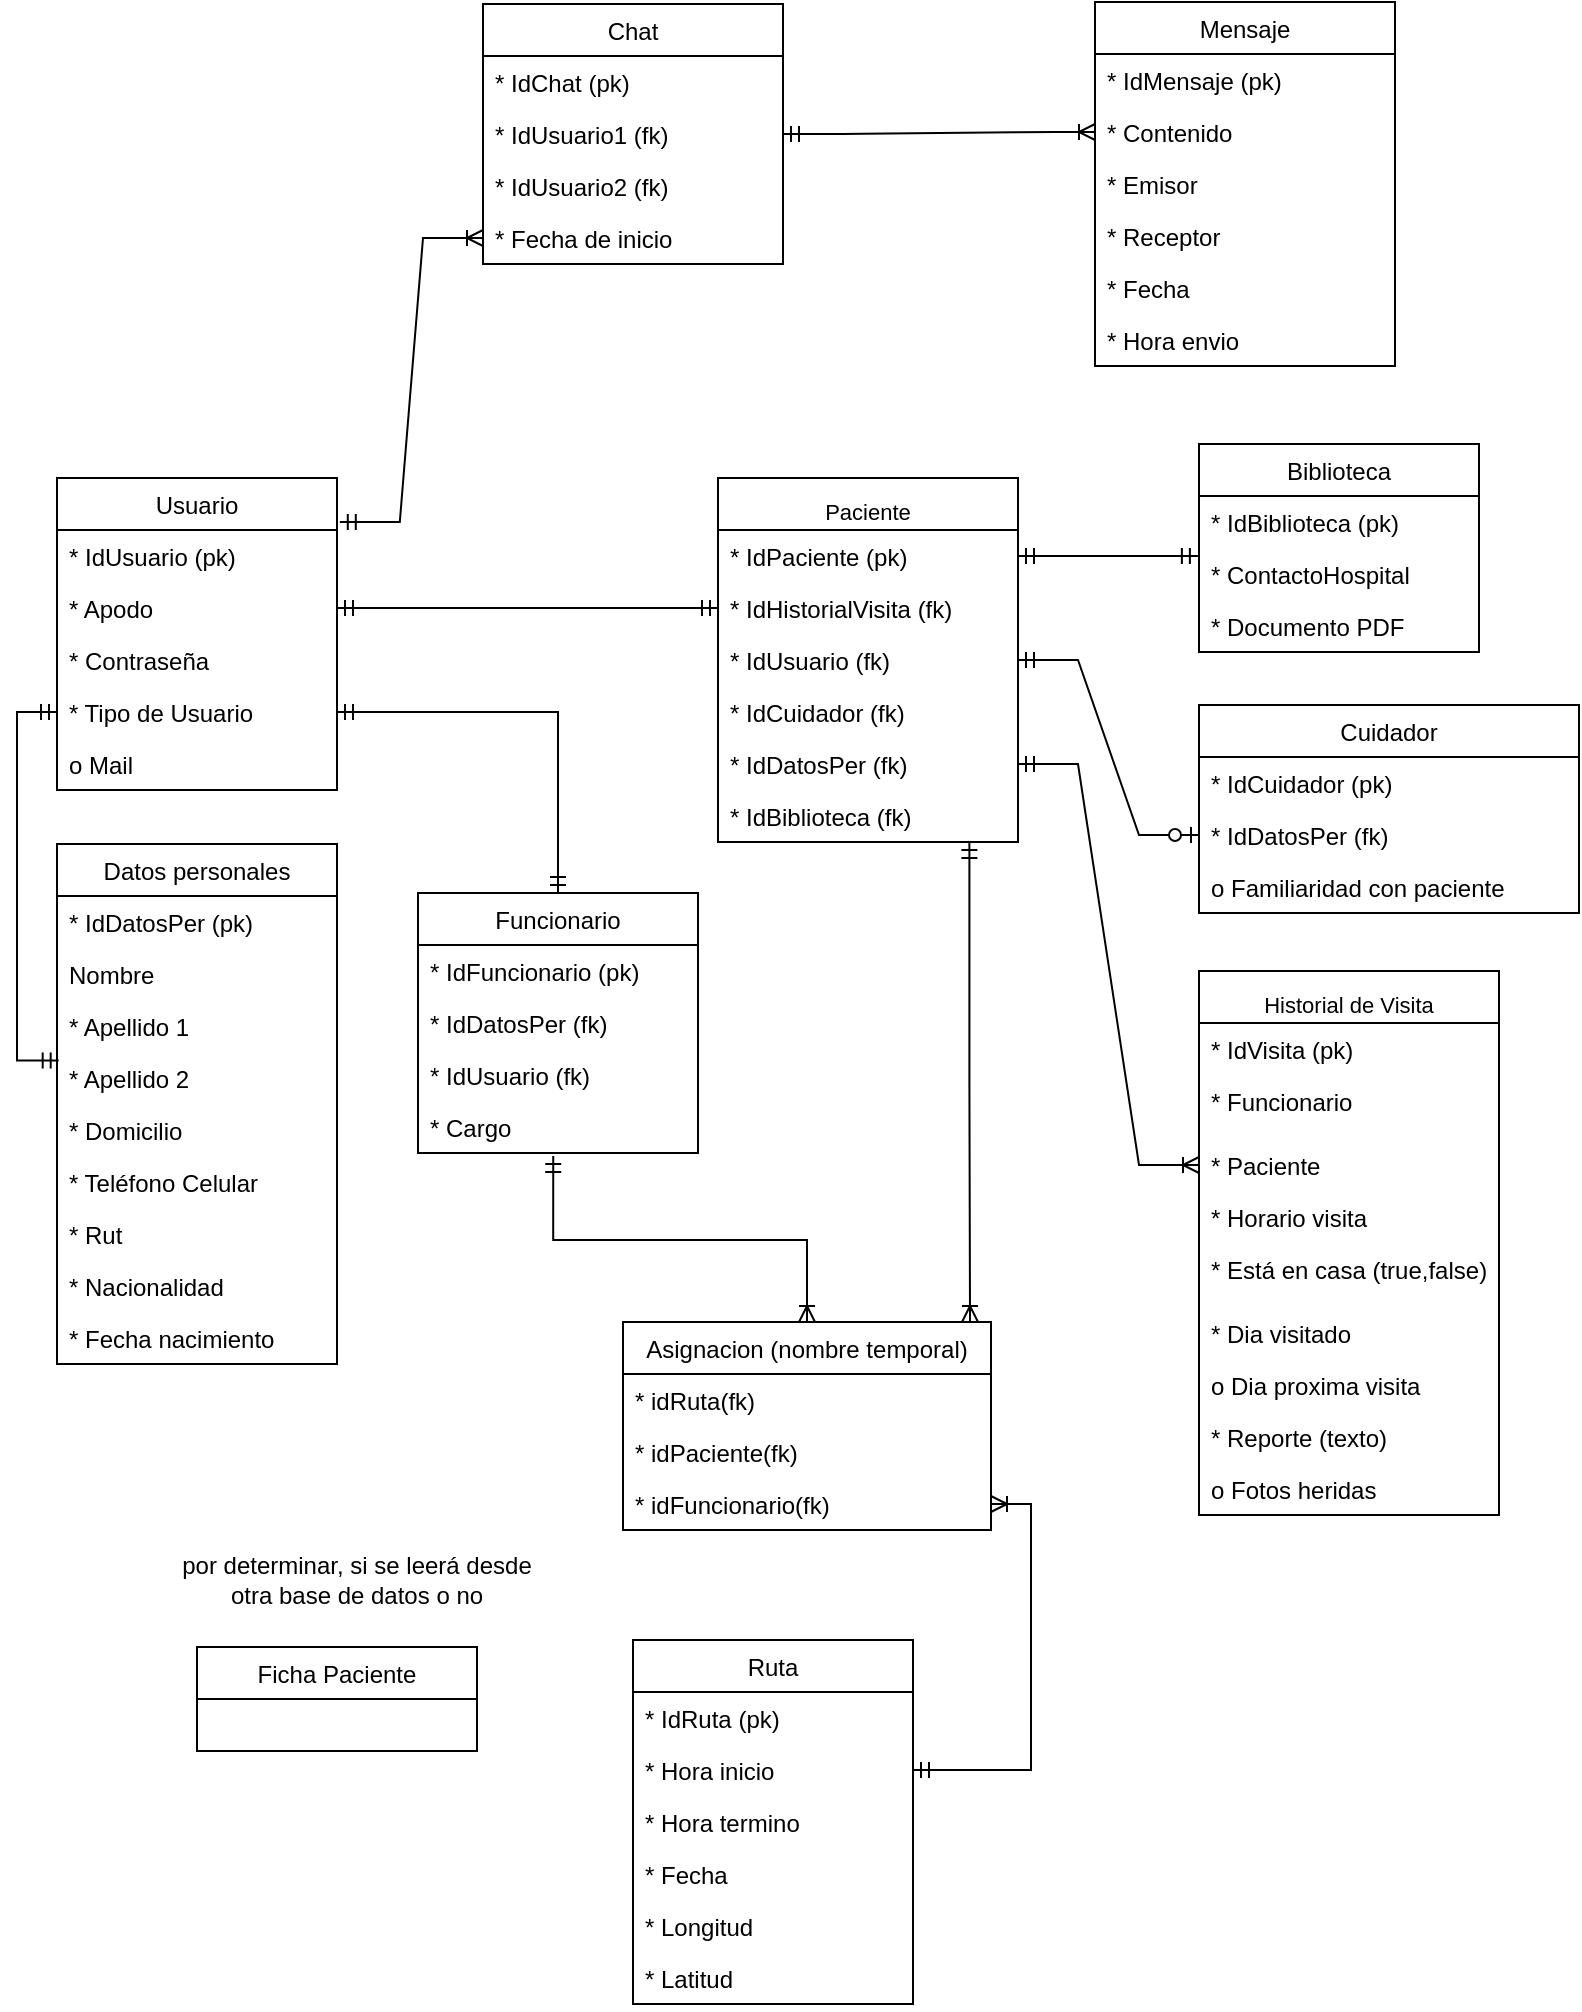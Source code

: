 <mxfile version="12.0.2" type="google" pages="1"><diagram id="VQADYMmozLZeQUsX_s85" name="Page-1"><mxGraphModel dx="1278" dy="565" grid="1" gridSize="10" guides="1" tooltips="1" connect="1" arrows="1" fold="1" page="1" pageScale="1" pageWidth="827" pageHeight="1169" math="0" shadow="0"><root><mxCell id="0"/><mxCell id="1" parent="0"/><mxCell id="ljs2dhDSVq4O1kKfz-uz-13" style="rounded=0;orthogonalLoop=1;jettySize=auto;html=1;exitX=0.838;exitY=1;exitDx=0;exitDy=0;entryX=0.943;entryY=0;entryDx=0;entryDy=0;startArrow=ERmandOne;startFill=0;endArrow=ERoneToMany;endFill=0;strokeColor=#000000;exitPerimeter=0;edgeStyle=orthogonalEdgeStyle;entryPerimeter=0;" parent="1" source="amgr2X_OfJF4bxvJJ3Ip-14" target="TZUaWwqEXLBFvtkkxB7F-73" edge="1"><mxGeometry relative="1" as="geometry"/></mxCell><mxCell id="TZUaWwqEXLBFvtkkxB7F-1" value="Paciente" style="swimlane;fontStyle=0;childLayout=stackLayout;horizontal=1;startSize=26;fillColor=none;horizontalStack=0;resizeParent=1;resizeParentMax=0;resizeLast=0;collapsible=1;marginBottom=0;verticalAlign=bottom;fontSize=11;" parent="1" vertex="1"><mxGeometry x="390" y="269" width="150" height="182" as="geometry"><mxRectangle x="320" y="90" width="80" height="26" as="alternateBounds"/></mxGeometry></mxCell><mxCell id="TZUaWwqEXLBFvtkkxB7F-2" value="* IdPaciente (pk)" style="text;strokeColor=none;fillColor=none;align=left;verticalAlign=top;spacingLeft=4;spacingRight=4;overflow=hidden;rotatable=0;points=[[0,0.5],[1,0.5]];portConstraint=eastwest;" parent="TZUaWwqEXLBFvtkkxB7F-1" vertex="1"><mxGeometry y="26" width="150" height="26" as="geometry"/></mxCell><mxCell id="TZUaWwqEXLBFvtkkxB7F-57" value="* IdHistorialVisita (fk)" style="text;strokeColor=none;fillColor=none;align=left;verticalAlign=top;spacingLeft=4;spacingRight=4;overflow=hidden;rotatable=0;points=[[0,0.5],[1,0.5]];portConstraint=eastwest;" parent="TZUaWwqEXLBFvtkkxB7F-1" vertex="1"><mxGeometry y="52" width="150" height="26" as="geometry"/></mxCell><mxCell id="TZUaWwqEXLBFvtkkxB7F-62" value="* IdUsuario (fk)" style="text;strokeColor=none;fillColor=none;align=left;verticalAlign=top;spacingLeft=4;spacingRight=4;overflow=hidden;rotatable=0;points=[[0,0.5],[1,0.5]];portConstraint=eastwest;" parent="TZUaWwqEXLBFvtkkxB7F-1" vertex="1"><mxGeometry y="78" width="150" height="26" as="geometry"/></mxCell><mxCell id="TZUaWwqEXLBFvtkkxB7F-129" value="* IdCuidador (fk)" style="text;strokeColor=none;fillColor=none;align=left;verticalAlign=top;spacingLeft=4;spacingRight=4;overflow=hidden;rotatable=0;points=[[0,0.5],[1,0.5]];portConstraint=eastwest;" parent="TZUaWwqEXLBFvtkkxB7F-1" vertex="1"><mxGeometry y="104" width="150" height="26" as="geometry"/></mxCell><mxCell id="TZUaWwqEXLBFvtkkxB7F-130" value="* IdDatosPer (fk)" style="text;strokeColor=none;fillColor=none;align=left;verticalAlign=top;spacingLeft=4;spacingRight=4;overflow=hidden;rotatable=0;points=[[0,0.5],[1,0.5]];portConstraint=eastwest;" parent="TZUaWwqEXLBFvtkkxB7F-1" vertex="1"><mxGeometry y="130" width="150" height="26" as="geometry"/></mxCell><mxCell id="amgr2X_OfJF4bxvJJ3Ip-14" value="* IdBiblioteca (fk)" style="text;strokeColor=none;fillColor=none;align=left;verticalAlign=top;spacingLeft=4;spacingRight=4;overflow=hidden;rotatable=0;points=[[0,0.5],[1,0.5]];portConstraint=eastwest;" parent="TZUaWwqEXLBFvtkkxB7F-1" vertex="1"><mxGeometry y="156" width="150" height="26" as="geometry"/></mxCell><mxCell id="O5gdXmLiCLnAz0EHPZgH-3" value="Funcionario" style="swimlane;fontStyle=0;childLayout=stackLayout;horizontal=1;startSize=26;fillColor=none;horizontalStack=0;resizeParent=1;resizeParentMax=0;resizeLast=0;collapsible=1;marginBottom=0;" parent="1" vertex="1"><mxGeometry x="240" y="476.5" width="140" height="130" as="geometry"/></mxCell><mxCell id="O5gdXmLiCLnAz0EHPZgH-4" value="* IdFuncionario (pk)" style="text;strokeColor=none;fillColor=none;align=left;verticalAlign=top;spacingLeft=4;spacingRight=4;overflow=hidden;rotatable=0;points=[[0,0.5],[1,0.5]];portConstraint=eastwest;" parent="O5gdXmLiCLnAz0EHPZgH-3" vertex="1"><mxGeometry y="26" width="140" height="26" as="geometry"/></mxCell><mxCell id="TZUaWwqEXLBFvtkkxB7F-132" value="* IdDatosPer (fk)" style="text;strokeColor=none;fillColor=none;align=left;verticalAlign=top;spacingLeft=4;spacingRight=4;overflow=hidden;rotatable=0;points=[[0,0.5],[1,0.5]];portConstraint=eastwest;" parent="O5gdXmLiCLnAz0EHPZgH-3" vertex="1"><mxGeometry y="52" width="140" height="26" as="geometry"/></mxCell><mxCell id="TZUaWwqEXLBFvtkkxB7F-135" value="* IdUsuario (fk)" style="text;strokeColor=none;fillColor=none;align=left;verticalAlign=top;spacingLeft=4;spacingRight=4;overflow=hidden;rotatable=0;points=[[0,0.5],[1,0.5]];portConstraint=eastwest;" parent="O5gdXmLiCLnAz0EHPZgH-3" vertex="1"><mxGeometry y="78" width="140" height="26" as="geometry"/></mxCell><mxCell id="TZUaWwqEXLBFvtkkxB7F-19" value="* Cargo" style="text;strokeColor=none;fillColor=none;align=left;verticalAlign=top;spacingLeft=4;spacingRight=4;overflow=hidden;rotatable=0;points=[[0,0.5],[1,0.5]];portConstraint=eastwest;" parent="O5gdXmLiCLnAz0EHPZgH-3" vertex="1"><mxGeometry y="104" width="140" height="26" as="geometry"/></mxCell><mxCell id="TZUaWwqEXLBFvtkkxB7F-10" value="Historial de Visita" style="swimlane;fontStyle=0;childLayout=stackLayout;horizontal=1;startSize=26;fillColor=none;horizontalStack=0;resizeParent=1;resizeParentMax=0;resizeLast=0;collapsible=1;marginBottom=0;verticalAlign=bottom;fontSize=11;" parent="1" vertex="1"><mxGeometry x="630.5" y="515.5" width="150" height="272" as="geometry"><mxRectangle x="320" y="90" width="80" height="26" as="alternateBounds"/></mxGeometry></mxCell><mxCell id="TZUaWwqEXLBFvtkkxB7F-11" value="* IdVisita (pk)" style="text;strokeColor=none;fillColor=none;align=left;verticalAlign=top;spacingLeft=4;spacingRight=4;overflow=hidden;rotatable=0;points=[[0,0.5],[1,0.5]];portConstraint=eastwest;" parent="TZUaWwqEXLBFvtkkxB7F-10" vertex="1"><mxGeometry y="26" width="150" height="26" as="geometry"/></mxCell><mxCell id="TZUaWwqEXLBFvtkkxB7F-14" value="* Funcionario" style="text;strokeColor=none;fillColor=none;align=left;verticalAlign=top;spacingLeft=4;spacingRight=4;overflow=hidden;rotatable=0;points=[[0,0.5],[1,0.5]];portConstraint=eastwest;" parent="TZUaWwqEXLBFvtkkxB7F-10" vertex="1"><mxGeometry y="52" width="150" height="32" as="geometry"/></mxCell><mxCell id="TZUaWwqEXLBFvtkkxB7F-20" value="* Paciente" style="text;strokeColor=none;fillColor=none;align=left;verticalAlign=top;spacingLeft=4;spacingRight=4;overflow=hidden;rotatable=0;points=[[0,0.5],[1,0.5]];portConstraint=eastwest;" parent="TZUaWwqEXLBFvtkkxB7F-10" vertex="1"><mxGeometry y="84" width="150" height="26" as="geometry"/></mxCell><mxCell id="TZUaWwqEXLBFvtkkxB7F-12" value="* Horario visita" style="text;strokeColor=none;fillColor=none;align=left;verticalAlign=top;spacingLeft=4;spacingRight=4;overflow=hidden;rotatable=0;points=[[0,0.5],[1,0.5]];portConstraint=eastwest;" parent="TZUaWwqEXLBFvtkkxB7F-10" vertex="1"><mxGeometry y="110" width="150" height="26" as="geometry"/></mxCell><mxCell id="TZUaWwqEXLBFvtkkxB7F-13" value="* Está en casa (true,false)" style="text;strokeColor=none;fillColor=none;align=left;verticalAlign=top;spacingLeft=4;spacingRight=4;overflow=hidden;rotatable=0;points=[[0,0.5],[1,0.5]];portConstraint=eastwest;" parent="TZUaWwqEXLBFvtkkxB7F-10" vertex="1"><mxGeometry y="136" width="150" height="32" as="geometry"/></mxCell><mxCell id="TZUaWwqEXLBFvtkkxB7F-43" value="* Dia visitado" style="text;strokeColor=none;fillColor=none;align=left;verticalAlign=top;spacingLeft=4;spacingRight=4;overflow=hidden;rotatable=0;points=[[0,0.5],[1,0.5]];portConstraint=eastwest;" parent="TZUaWwqEXLBFvtkkxB7F-10" vertex="1"><mxGeometry y="168" width="150" height="26" as="geometry"/></mxCell><mxCell id="-5sobLdX_L9yg4PINrkj-2" value="o Dia proxima visita" style="text;strokeColor=none;fillColor=none;align=left;verticalAlign=top;spacingLeft=4;spacingRight=4;overflow=hidden;rotatable=0;points=[[0,0.5],[1,0.5]];portConstraint=eastwest;" parent="TZUaWwqEXLBFvtkkxB7F-10" vertex="1"><mxGeometry y="194" width="150" height="26" as="geometry"/></mxCell><mxCell id="TZUaWwqEXLBFvtkkxB7F-44" value="* Reporte (texto)" style="text;strokeColor=none;fillColor=none;align=left;verticalAlign=top;spacingLeft=4;spacingRight=4;overflow=hidden;rotatable=0;points=[[0,0.5],[1,0.5]];portConstraint=eastwest;" parent="TZUaWwqEXLBFvtkkxB7F-10" vertex="1"><mxGeometry y="220" width="150" height="26" as="geometry"/></mxCell><mxCell id="-5sobLdX_L9yg4PINrkj-3" value="o Fotos heridas" style="text;strokeColor=none;fillColor=none;align=left;verticalAlign=top;spacingLeft=4;spacingRight=4;overflow=hidden;rotatable=0;points=[[0,0.5],[1,0.5]];portConstraint=eastwest;" parent="TZUaWwqEXLBFvtkkxB7F-10" vertex="1"><mxGeometry y="246" width="150" height="26" as="geometry"/></mxCell><mxCell id="TZUaWwqEXLBFvtkkxB7F-21" value="Ruta" style="swimlane;fontStyle=0;childLayout=stackLayout;horizontal=1;startSize=26;fillColor=none;horizontalStack=0;resizeParent=1;resizeParentMax=0;resizeLast=0;collapsible=1;marginBottom=0;" parent="1" vertex="1"><mxGeometry x="347.5" y="850" width="140" height="182" as="geometry"/></mxCell><mxCell id="TZUaWwqEXLBFvtkkxB7F-22" value="* IdRuta (pk)" style="text;strokeColor=none;fillColor=none;align=left;verticalAlign=top;spacingLeft=4;spacingRight=4;overflow=hidden;rotatable=0;points=[[0,0.5],[1,0.5]];portConstraint=eastwest;" parent="TZUaWwqEXLBFvtkkxB7F-21" vertex="1"><mxGeometry y="26" width="140" height="26" as="geometry"/></mxCell><mxCell id="TZUaWwqEXLBFvtkkxB7F-70" value="* Hora inicio" style="text;strokeColor=none;fillColor=none;align=left;verticalAlign=top;spacingLeft=4;spacingRight=4;overflow=hidden;rotatable=0;points=[[0,0.5],[1,0.5]];portConstraint=eastwest;" parent="TZUaWwqEXLBFvtkkxB7F-21" vertex="1"><mxGeometry y="52" width="140" height="26" as="geometry"/></mxCell><mxCell id="TZUaWwqEXLBFvtkkxB7F-71" value="* Hora termino" style="text;strokeColor=none;fillColor=none;align=left;verticalAlign=top;spacingLeft=4;spacingRight=4;overflow=hidden;rotatable=0;points=[[0,0.5],[1,0.5]];portConstraint=eastwest;" parent="TZUaWwqEXLBFvtkkxB7F-21" vertex="1"><mxGeometry y="78" width="140" height="26" as="geometry"/></mxCell><mxCell id="TZUaWwqEXLBFvtkkxB7F-99" value="* Fecha" style="text;strokeColor=none;fillColor=none;align=left;verticalAlign=top;spacingLeft=4;spacingRight=4;overflow=hidden;rotatable=0;points=[[0,0.5],[1,0.5]];portConstraint=eastwest;" parent="TZUaWwqEXLBFvtkkxB7F-21" vertex="1"><mxGeometry y="104" width="140" height="26" as="geometry"/></mxCell><mxCell id="amgr2X_OfJF4bxvJJ3Ip-1" value="* Longitud" style="text;strokeColor=none;fillColor=none;align=left;verticalAlign=top;spacingLeft=4;spacingRight=4;overflow=hidden;rotatable=0;points=[[0,0.5],[1,0.5]];portConstraint=eastwest;" parent="TZUaWwqEXLBFvtkkxB7F-21" vertex="1"><mxGeometry y="130" width="140" height="26" as="geometry"/></mxCell><mxCell id="amgr2X_OfJF4bxvJJ3Ip-2" value="* Latitud" style="text;strokeColor=none;fillColor=none;align=left;verticalAlign=top;spacingLeft=4;spacingRight=4;overflow=hidden;rotatable=0;points=[[0,0.5],[1,0.5]];portConstraint=eastwest;" parent="TZUaWwqEXLBFvtkkxB7F-21" vertex="1"><mxGeometry y="156" width="140" height="26" as="geometry"/></mxCell><mxCell id="B_agev_JLQlHCcSA6esq-11" style="edgeStyle=entityRelationEdgeStyle;orthogonalLoop=1;jettySize=auto;html=1;entryX=0;entryY=0.5;entryDx=0;entryDy=0;startArrow=ERmandOne;startFill=0;endArrow=ERoneToMany;endFill=0;strokeColor=#000000;rounded=0;exitX=1.01;exitY=0.141;exitDx=0;exitDy=0;exitPerimeter=0;" parent="1" source="TZUaWwqEXLBFvtkkxB7F-30" target="B_agev_JLQlHCcSA6esq-15" edge="1"><mxGeometry relative="1" as="geometry"><mxPoint x="231.5" y="151" as="sourcePoint"/></mxGeometry></mxCell><mxCell id="TZUaWwqEXLBFvtkkxB7F-30" value="Usuario" style="swimlane;fontStyle=0;childLayout=stackLayout;horizontal=1;startSize=26;fillColor=none;horizontalStack=0;resizeParent=1;resizeParentMax=0;resizeLast=0;collapsible=1;marginBottom=0;" parent="1" vertex="1"><mxGeometry x="59.5" y="269" width="140" height="156" as="geometry"/></mxCell><mxCell id="TZUaWwqEXLBFvtkkxB7F-31" value="* IdUsuario (pk)" style="text;strokeColor=none;fillColor=none;align=left;verticalAlign=top;spacingLeft=4;spacingRight=4;overflow=hidden;rotatable=0;points=[[0,0.5],[1,0.5]];portConstraint=eastwest;" parent="TZUaWwqEXLBFvtkkxB7F-30" vertex="1"><mxGeometry y="26" width="140" height="26" as="geometry"/></mxCell><mxCell id="TZUaWwqEXLBFvtkkxB7F-32" value="* Apodo" style="text;strokeColor=none;fillColor=none;align=left;verticalAlign=top;spacingLeft=4;spacingRight=4;overflow=hidden;rotatable=0;points=[[0,0.5],[1,0.5]];portConstraint=eastwest;" parent="TZUaWwqEXLBFvtkkxB7F-30" vertex="1"><mxGeometry y="52" width="140" height="26" as="geometry"/></mxCell><mxCell id="TZUaWwqEXLBFvtkkxB7F-33" value="* Contraseña" style="text;strokeColor=none;fillColor=none;align=left;verticalAlign=top;spacingLeft=4;spacingRight=4;overflow=hidden;rotatable=0;points=[[0,0.5],[1,0.5]];portConstraint=eastwest;" parent="TZUaWwqEXLBFvtkkxB7F-30" vertex="1"><mxGeometry y="78" width="140" height="26" as="geometry"/></mxCell><mxCell id="-5sobLdX_L9yg4PINrkj-1" value="* Tipo de Usuario" style="text;strokeColor=none;fillColor=none;align=left;verticalAlign=top;spacingLeft=4;spacingRight=4;overflow=hidden;rotatable=0;points=[[0,0.5],[1,0.5]];portConstraint=eastwest;" parent="TZUaWwqEXLBFvtkkxB7F-30" vertex="1"><mxGeometry y="104" width="140" height="26" as="geometry"/></mxCell><mxCell id="TZUaWwqEXLBFvtkkxB7F-134" value="o Mail" style="text;strokeColor=none;fillColor=none;align=left;verticalAlign=top;spacingLeft=4;spacingRight=4;overflow=hidden;rotatable=0;points=[[0,0.5],[1,0.5]];portConstraint=eastwest;" parent="TZUaWwqEXLBFvtkkxB7F-30" vertex="1"><mxGeometry y="130" width="140" height="26" as="geometry"/></mxCell><mxCell id="TZUaWwqEXLBFvtkkxB7F-35" value="Cuidador" style="swimlane;fontStyle=0;childLayout=stackLayout;horizontal=1;startSize=26;fillColor=none;horizontalStack=0;resizeParent=1;resizeParentMax=0;resizeLast=0;collapsible=1;marginBottom=0;" parent="1" vertex="1"><mxGeometry x="630.5" y="382.5" width="190" height="104" as="geometry"/></mxCell><mxCell id="TZUaWwqEXLBFvtkkxB7F-36" value="* IdCuidador (pk)" style="text;strokeColor=none;fillColor=none;align=left;verticalAlign=top;spacingLeft=4;spacingRight=4;overflow=hidden;rotatable=0;points=[[0,0.5],[1,0.5]];portConstraint=eastwest;" parent="TZUaWwqEXLBFvtkkxB7F-35" vertex="1"><mxGeometry y="26" width="190" height="26" as="geometry"/></mxCell><mxCell id="TZUaWwqEXLBFvtkkxB7F-131" value="* IdDatosPer (fk)" style="text;strokeColor=none;fillColor=none;align=left;verticalAlign=top;spacingLeft=4;spacingRight=4;overflow=hidden;rotatable=0;points=[[0,0.5],[1,0.5]];portConstraint=eastwest;" parent="TZUaWwqEXLBFvtkkxB7F-35" vertex="1"><mxGeometry y="52" width="190" height="26" as="geometry"/></mxCell><mxCell id="TZUaWwqEXLBFvtkkxB7F-42" value="o Familiaridad con paciente" style="text;strokeColor=none;fillColor=none;align=left;verticalAlign=top;spacingLeft=4;spacingRight=4;overflow=hidden;rotatable=0;points=[[0,0.5],[1,0.5]];portConstraint=eastwest;" parent="TZUaWwqEXLBFvtkkxB7F-35" vertex="1"><mxGeometry y="78" width="190" height="26" as="geometry"/></mxCell><mxCell id="TZUaWwqEXLBFvtkkxB7F-54" value="" style="edgeStyle=entityRelationEdgeStyle;fontSize=12;html=1;endArrow=ERmandOne;startArrow=ERmandOne;exitX=1;exitY=0.5;exitDx=0;exitDy=0;entryX=0;entryY=0.5;entryDx=0;entryDy=0;" parent="1" source="TZUaWwqEXLBFvtkkxB7F-32" target="TZUaWwqEXLBFvtkkxB7F-57" edge="1"><mxGeometry width="100" height="100" relative="1" as="geometry"><mxPoint x="499.5" y="316" as="sourcePoint"/><mxPoint x="640.921" y="216" as="targetPoint"/></mxGeometry></mxCell><mxCell id="TZUaWwqEXLBFvtkkxB7F-64" value="" style="edgeStyle=entityRelationEdgeStyle;fontSize=12;html=1;endArrow=ERzeroToOne;startArrow=ERmandOne;exitX=1;exitY=0.5;exitDx=0;exitDy=0;entryX=0;entryY=0.5;entryDx=0;entryDy=0;rounded=0;" parent="1" source="TZUaWwqEXLBFvtkkxB7F-62" target="TZUaWwqEXLBFvtkkxB7F-131" edge="1"><mxGeometry width="100" height="100" relative="1" as="geometry"><mxPoint x="635.088" y="438.059" as="sourcePoint"/><mxPoint x="739.5" y="577" as="targetPoint"/></mxGeometry></mxCell><mxCell id="TZUaWwqEXLBFvtkkxB7F-68" value="" style="edgeStyle=entityRelationEdgeStyle;fontSize=12;html=1;endArrow=ERoneToMany;startArrow=ERmandOne;exitX=1;exitY=0.5;exitDx=0;exitDy=0;entryX=0;entryY=0.5;entryDx=0;entryDy=0;rounded=0;" parent="1" source="TZUaWwqEXLBFvtkkxB7F-130" target="TZUaWwqEXLBFvtkkxB7F-20" edge="1"><mxGeometry width="100" height="100" relative="1" as="geometry"><mxPoint x="659.088" y="518.941" as="sourcePoint"/><mxPoint x="679.5" y="767" as="targetPoint"/></mxGeometry></mxCell><mxCell id="TZUaWwqEXLBFvtkkxB7F-73" value="Asignacion (nombre temporal)" style="swimlane;fontStyle=0;childLayout=stackLayout;horizontal=1;startSize=26;fillColor=none;horizontalStack=0;resizeParent=1;resizeParentMax=0;resizeLast=0;collapsible=1;marginBottom=0;" parent="1" vertex="1"><mxGeometry x="342.5" y="691" width="184" height="104" as="geometry"/></mxCell><mxCell id="TZUaWwqEXLBFvtkkxB7F-74" value="* idRuta(fk)&#10;" style="text;strokeColor=none;fillColor=none;align=left;verticalAlign=top;spacingLeft=4;spacingRight=4;overflow=hidden;rotatable=0;points=[[0,0.5],[1,0.5]];portConstraint=eastwest;" parent="TZUaWwqEXLBFvtkkxB7F-73" vertex="1"><mxGeometry y="26" width="184" height="26" as="geometry"/></mxCell><mxCell id="6N_XmCMDuOwJjdwl17Jc-1" value="* idPaciente(fk)" style="text;strokeColor=none;fillColor=none;align=left;verticalAlign=top;spacingLeft=4;spacingRight=4;overflow=hidden;rotatable=0;points=[[0,0.5],[1,0.5]];portConstraint=eastwest;" parent="TZUaWwqEXLBFvtkkxB7F-73" vertex="1"><mxGeometry y="52" width="184" height="26" as="geometry"/></mxCell><mxCell id="ljs2dhDSVq4O1kKfz-uz-4" value="* idFuncionario(fk)" style="text;strokeColor=none;fillColor=none;align=left;verticalAlign=top;spacingLeft=4;spacingRight=4;overflow=hidden;rotatable=0;points=[[0,0.5],[1,0.5]];portConstraint=eastwest;" parent="TZUaWwqEXLBFvtkkxB7F-73" vertex="1"><mxGeometry y="78" width="184" height="26" as="geometry"/></mxCell><mxCell id="TZUaWwqEXLBFvtkkxB7F-110" value="Datos personales" style="swimlane;fontStyle=0;childLayout=stackLayout;horizontal=1;startSize=26;fillColor=none;horizontalStack=0;resizeParent=1;resizeParentMax=0;resizeLast=0;collapsible=1;marginBottom=0;" parent="1" vertex="1"><mxGeometry x="59.5" y="452" width="140" height="260" as="geometry"/></mxCell><mxCell id="TZUaWwqEXLBFvtkkxB7F-118" value="* IdDatosPer (pk)" style="text;strokeColor=none;fillColor=none;align=left;verticalAlign=top;spacingLeft=4;spacingRight=4;overflow=hidden;rotatable=0;points=[[0,0.5],[1,0.5]];portConstraint=eastwest;" parent="TZUaWwqEXLBFvtkkxB7F-110" vertex="1"><mxGeometry y="26" width="140" height="26" as="geometry"/></mxCell><mxCell id="TZUaWwqEXLBFvtkkxB7F-111" value="Nombre" style="text;strokeColor=none;fillColor=none;align=left;verticalAlign=top;spacingLeft=4;spacingRight=4;overflow=hidden;rotatable=0;points=[[0,0.5],[1,0.5]];portConstraint=eastwest;" parent="TZUaWwqEXLBFvtkkxB7F-110" vertex="1"><mxGeometry y="52" width="140" height="26" as="geometry"/></mxCell><mxCell id="TZUaWwqEXLBFvtkkxB7F-114" value="* Apellido 1" style="text;strokeColor=none;fillColor=none;align=left;verticalAlign=top;spacingLeft=4;spacingRight=4;overflow=hidden;rotatable=0;points=[[0,0.5],[1,0.5]];portConstraint=eastwest;" parent="TZUaWwqEXLBFvtkkxB7F-110" vertex="1"><mxGeometry y="78" width="140" height="26" as="geometry"/></mxCell><mxCell id="TZUaWwqEXLBFvtkkxB7F-115" value="* Apellido 2" style="text;strokeColor=none;fillColor=none;align=left;verticalAlign=top;spacingLeft=4;spacingRight=4;overflow=hidden;rotatable=0;points=[[0,0.5],[1,0.5]];portConstraint=eastwest;" parent="TZUaWwqEXLBFvtkkxB7F-110" vertex="1"><mxGeometry y="104" width="140" height="26" as="geometry"/></mxCell><mxCell id="TZUaWwqEXLBFvtkkxB7F-116" value="* Domicilio" style="text;strokeColor=none;fillColor=none;align=left;verticalAlign=top;spacingLeft=4;spacingRight=4;overflow=hidden;rotatable=0;points=[[0,0.5],[1,0.5]];portConstraint=eastwest;" parent="TZUaWwqEXLBFvtkkxB7F-110" vertex="1"><mxGeometry y="130" width="140" height="26" as="geometry"/></mxCell><mxCell id="TZUaWwqEXLBFvtkkxB7F-117" value="* Teléfono Celular" style="text;strokeColor=none;fillColor=none;align=left;verticalAlign=top;spacingLeft=4;spacingRight=4;overflow=hidden;rotatable=0;points=[[0,0.5],[1,0.5]];portConstraint=eastwest;" parent="TZUaWwqEXLBFvtkkxB7F-110" vertex="1"><mxGeometry y="156" width="140" height="26" as="geometry"/></mxCell><mxCell id="TZUaWwqEXLBFvtkkxB7F-119" value="* Rut" style="text;strokeColor=none;fillColor=none;align=left;verticalAlign=top;spacingLeft=4;spacingRight=4;overflow=hidden;rotatable=0;points=[[0,0.5],[1,0.5]];portConstraint=eastwest;" parent="TZUaWwqEXLBFvtkkxB7F-110" vertex="1"><mxGeometry y="182" width="140" height="26" as="geometry"/></mxCell><mxCell id="TZUaWwqEXLBFvtkkxB7F-120" value="* Nacionalidad" style="text;strokeColor=none;fillColor=none;align=left;verticalAlign=top;spacingLeft=4;spacingRight=4;overflow=hidden;rotatable=0;points=[[0,0.5],[1,0.5]];portConstraint=eastwest;" parent="TZUaWwqEXLBFvtkkxB7F-110" vertex="1"><mxGeometry y="208" width="140" height="26" as="geometry"/></mxCell><mxCell id="TZUaWwqEXLBFvtkkxB7F-121" value="* Fecha nacimiento" style="text;strokeColor=none;fillColor=none;align=left;verticalAlign=top;spacingLeft=4;spacingRight=4;overflow=hidden;rotatable=0;points=[[0,0.5],[1,0.5]];portConstraint=eastwest;" parent="TZUaWwqEXLBFvtkkxB7F-110" vertex="1"><mxGeometry y="234" width="140" height="26" as="geometry"/></mxCell><mxCell id="B_agev_JLQlHCcSA6esq-1" value="Chat" style="swimlane;fontStyle=0;childLayout=stackLayout;horizontal=1;startSize=26;fillColor=none;horizontalStack=0;resizeParent=1;resizeParentMax=0;resizeLast=0;collapsible=1;marginBottom=0;" parent="1" vertex="1"><mxGeometry x="272.5" y="32" width="150" height="130" as="geometry"/></mxCell><mxCell id="B_agev_JLQlHCcSA6esq-2" value="* IdChat (pk)" style="text;strokeColor=none;fillColor=none;align=left;verticalAlign=top;spacingLeft=4;spacingRight=4;overflow=hidden;rotatable=0;points=[[0,0.5],[1,0.5]];portConstraint=eastwest;" parent="B_agev_JLQlHCcSA6esq-1" vertex="1"><mxGeometry y="26" width="150" height="26" as="geometry"/></mxCell><mxCell id="B_agev_JLQlHCcSA6esq-3" value="* IdUsuario1 (fk)" style="text;strokeColor=none;fillColor=none;align=left;verticalAlign=top;spacingLeft=4;spacingRight=4;overflow=hidden;rotatable=0;points=[[0,0.5],[1,0.5]];portConstraint=eastwest;" parent="B_agev_JLQlHCcSA6esq-1" vertex="1"><mxGeometry y="52" width="150" height="26" as="geometry"/></mxCell><mxCell id="B_agev_JLQlHCcSA6esq-4" value="* IdUsuario2 (fk)" style="text;strokeColor=none;fillColor=none;align=left;verticalAlign=top;spacingLeft=4;spacingRight=4;overflow=hidden;rotatable=0;points=[[0,0.5],[1,0.5]];portConstraint=eastwest;" parent="B_agev_JLQlHCcSA6esq-1" vertex="1"><mxGeometry y="78" width="150" height="26" as="geometry"/></mxCell><mxCell id="B_agev_JLQlHCcSA6esq-15" value="* Fecha de inicio" style="text;strokeColor=none;fillColor=none;align=left;verticalAlign=top;spacingLeft=4;spacingRight=4;overflow=hidden;rotatable=0;points=[[0,0.5],[1,0.5]];portConstraint=eastwest;" parent="B_agev_JLQlHCcSA6esq-1" vertex="1"><mxGeometry y="104" width="150" height="26" as="geometry"/></mxCell><mxCell id="B_agev_JLQlHCcSA6esq-5" value="Mensaje" style="swimlane;fontStyle=0;childLayout=stackLayout;horizontal=1;startSize=26;fillColor=none;horizontalStack=0;resizeParent=1;resizeParentMax=0;resizeLast=0;collapsible=1;marginBottom=0;" parent="1" vertex="1"><mxGeometry x="578.5" y="31" width="150" height="182" as="geometry"/></mxCell><mxCell id="B_agev_JLQlHCcSA6esq-6" value="* IdMensaje (pk)" style="text;strokeColor=none;fillColor=none;align=left;verticalAlign=top;spacingLeft=4;spacingRight=4;overflow=hidden;rotatable=0;points=[[0,0.5],[1,0.5]];portConstraint=eastwest;" parent="B_agev_JLQlHCcSA6esq-5" vertex="1"><mxGeometry y="26" width="150" height="26" as="geometry"/></mxCell><mxCell id="B_agev_JLQlHCcSA6esq-7" value="* Contenido" style="text;strokeColor=none;fillColor=none;align=left;verticalAlign=top;spacingLeft=4;spacingRight=4;overflow=hidden;rotatable=0;points=[[0,0.5],[1,0.5]];portConstraint=eastwest;" parent="B_agev_JLQlHCcSA6esq-5" vertex="1"><mxGeometry y="52" width="150" height="26" as="geometry"/></mxCell><mxCell id="B_agev_JLQlHCcSA6esq-8" value="* Emisor" style="text;strokeColor=none;fillColor=none;align=left;verticalAlign=top;spacingLeft=4;spacingRight=4;overflow=hidden;rotatable=0;points=[[0,0.5],[1,0.5]];portConstraint=eastwest;" parent="B_agev_JLQlHCcSA6esq-5" vertex="1"><mxGeometry y="78" width="150" height="26" as="geometry"/></mxCell><mxCell id="B_agev_JLQlHCcSA6esq-9" value="* Receptor" style="text;strokeColor=none;fillColor=none;align=left;verticalAlign=top;spacingLeft=4;spacingRight=4;overflow=hidden;rotatable=0;points=[[0,0.5],[1,0.5]];portConstraint=eastwest;" parent="B_agev_JLQlHCcSA6esq-5" vertex="1"><mxGeometry y="104" width="150" height="26" as="geometry"/></mxCell><mxCell id="B_agev_JLQlHCcSA6esq-10" value="* Fecha" style="text;strokeColor=none;fillColor=none;align=left;verticalAlign=top;spacingLeft=4;spacingRight=4;overflow=hidden;rotatable=0;points=[[0,0.5],[1,0.5]];portConstraint=eastwest;" parent="B_agev_JLQlHCcSA6esq-5" vertex="1"><mxGeometry y="130" width="150" height="26" as="geometry"/></mxCell><mxCell id="B_agev_JLQlHCcSA6esq-14" value="* Hora envio" style="text;strokeColor=none;fillColor=none;align=left;verticalAlign=top;spacingLeft=4;spacingRight=4;overflow=hidden;rotatable=0;points=[[0,0.5],[1,0.5]];portConstraint=eastwest;" parent="B_agev_JLQlHCcSA6esq-5" vertex="1"><mxGeometry y="156" width="150" height="26" as="geometry"/></mxCell><mxCell id="B_agev_JLQlHCcSA6esq-13" style="edgeStyle=entityRelationEdgeStyle;orthogonalLoop=1;jettySize=auto;html=1;startArrow=ERmandOne;startFill=0;endArrow=ERoneToMany;endFill=0;rounded=1;entryX=0;entryY=0.5;entryDx=0;entryDy=0;" parent="1" source="B_agev_JLQlHCcSA6esq-3" target="B_agev_JLQlHCcSA6esq-7" edge="1"><mxGeometry relative="1" as="geometry"><mxPoint x="511.618" y="89.324" as="sourcePoint"/><mxPoint x="571.5" y="-61" as="targetPoint"/></mxGeometry></mxCell><mxCell id="amgr2X_OfJF4bxvJJ3Ip-5" value="Biblioteca" style="swimlane;fontStyle=0;childLayout=stackLayout;horizontal=1;startSize=26;fillColor=none;horizontalStack=0;resizeParent=1;resizeParentMax=0;resizeLast=0;collapsible=1;marginBottom=0;" parent="1" vertex="1"><mxGeometry x="630.5" y="252" width="140" height="104" as="geometry"/></mxCell><mxCell id="amgr2X_OfJF4bxvJJ3Ip-6" value="* IdBiblioteca (pk)" style="text;strokeColor=none;fillColor=none;align=left;verticalAlign=top;spacingLeft=4;spacingRight=4;overflow=hidden;rotatable=0;points=[[0,0.5],[1,0.5]];portConstraint=eastwest;" parent="amgr2X_OfJF4bxvJJ3Ip-5" vertex="1"><mxGeometry y="26" width="140" height="26" as="geometry"/></mxCell><mxCell id="amgr2X_OfJF4bxvJJ3Ip-12" value="* ContactoHospital" style="text;strokeColor=none;fillColor=none;align=left;verticalAlign=top;spacingLeft=4;spacingRight=4;overflow=hidden;rotatable=0;points=[[0,0.5],[1,0.5]];portConstraint=eastwest;" parent="amgr2X_OfJF4bxvJJ3Ip-5" vertex="1"><mxGeometry y="52" width="140" height="26" as="geometry"/></mxCell><mxCell id="amgr2X_OfJF4bxvJJ3Ip-7" value="* Documento PDF" style="text;strokeColor=none;fillColor=none;align=left;verticalAlign=top;spacingLeft=4;spacingRight=4;overflow=hidden;rotatable=0;points=[[0,0.5],[1,0.5]];portConstraint=eastwest;" parent="amgr2X_OfJF4bxvJJ3Ip-5" vertex="1"><mxGeometry y="78" width="140" height="26" as="geometry"/></mxCell><mxCell id="amgr2X_OfJF4bxvJJ3Ip-15" value="Ficha Paciente" style="swimlane;fontStyle=0;childLayout=stackLayout;horizontal=1;startSize=26;fillColor=none;horizontalStack=0;resizeParent=1;resizeParentMax=0;resizeLast=0;collapsible=1;marginBottom=0;" parent="1" vertex="1"><mxGeometry x="129.5" y="853.5" width="140" height="52" as="geometry"/></mxCell><mxCell id="amgr2X_OfJF4bxvJJ3Ip-19" value="por determinar, si se leerá desde otra base de datos o no" style="text;html=1;strokeColor=none;fillColor=none;align=center;verticalAlign=middle;whiteSpace=wrap;rounded=0;" parent="1" vertex="1"><mxGeometry x="119.5" y="809.5" width="179" height="20" as="geometry"/></mxCell><mxCell id="ljs2dhDSVq4O1kKfz-uz-6" style="edgeStyle=orthogonalEdgeStyle;rounded=0;orthogonalLoop=1;jettySize=auto;html=1;entryX=1;entryY=0.5;entryDx=0;entryDy=0;startArrow=ERmandOne;startFill=0;endArrow=ERoneToMany;endFill=0;strokeColor=#000000;" parent="1" source="TZUaWwqEXLBFvtkkxB7F-70" target="ljs2dhDSVq4O1kKfz-uz-4" edge="1"><mxGeometry relative="1" as="geometry"/></mxCell><mxCell id="ljs2dhDSVq4O1kKfz-uz-11" style="edgeStyle=orthogonalEdgeStyle;rounded=0;orthogonalLoop=1;jettySize=auto;html=1;entryX=0.006;entryY=0.165;entryDx=0;entryDy=0;entryPerimeter=0;startArrow=ERmandOne;startFill=0;endArrow=ERmandOne;endFill=0;strokeColor=#000000;" parent="1" source="-5sobLdX_L9yg4PINrkj-1" target="TZUaWwqEXLBFvtkkxB7F-115" edge="1"><mxGeometry relative="1" as="geometry"/></mxCell><mxCell id="ljs2dhDSVq4O1kKfz-uz-12" style="edgeStyle=orthogonalEdgeStyle;rounded=0;orthogonalLoop=1;jettySize=auto;html=1;startArrow=ERmandOne;startFill=0;endArrow=ERmandOne;endFill=0;strokeColor=#000000;entryX=0.5;entryY=0;entryDx=0;entryDy=0;exitX=1;exitY=0.5;exitDx=0;exitDy=0;" parent="1" source="-5sobLdX_L9yg4PINrkj-1" target="O5gdXmLiCLnAz0EHPZgH-3" edge="1"><mxGeometry relative="1" as="geometry"><mxPoint x="220" y="386" as="sourcePoint"/><mxPoint x="320" y="450" as="targetPoint"/><Array as="points"><mxPoint x="310" y="386"/></Array></mxGeometry></mxCell><mxCell id="ljs2dhDSVq4O1kKfz-uz-14" style="edgeStyle=orthogonalEdgeStyle;rounded=0;orthogonalLoop=1;jettySize=auto;html=1;startArrow=ERmandOne;startFill=0;endArrow=ERmandOne;endFill=0;strokeColor=#000000;exitX=1;exitY=0.5;exitDx=0;exitDy=0;entryX=-0.004;entryY=0.154;entryDx=0;entryDy=0;entryPerimeter=0;" parent="1" source="TZUaWwqEXLBFvtkkxB7F-2" edge="1" target="amgr2X_OfJF4bxvJJ3Ip-12"><mxGeometry relative="1" as="geometry"><mxPoint x="620" y="308" as="targetPoint"/><Array as="points"/></mxGeometry></mxCell><mxCell id="fIZUyXKXou1XrYsl-dqh-4" style="edgeStyle=orthogonalEdgeStyle;rounded=0;orthogonalLoop=1;jettySize=auto;html=1;endArrow=ERmandOne;endFill=0;startArrow=ERoneToMany;startFill=0;exitX=0.5;exitY=0;exitDx=0;exitDy=0;entryX=0.483;entryY=1.058;entryDx=0;entryDy=0;entryPerimeter=0;" parent="1" source="TZUaWwqEXLBFvtkkxB7F-73" target="TZUaWwqEXLBFvtkkxB7F-19" edge="1"><mxGeometry relative="1" as="geometry"><mxPoint x="430" y="680" as="sourcePoint"/><mxPoint x="310" y="620" as="targetPoint"/><Array as="points"><mxPoint x="435" y="650"/><mxPoint x="308" y="650"/></Array></mxGeometry></mxCell></root></mxGraphModel></diagram></mxfile>